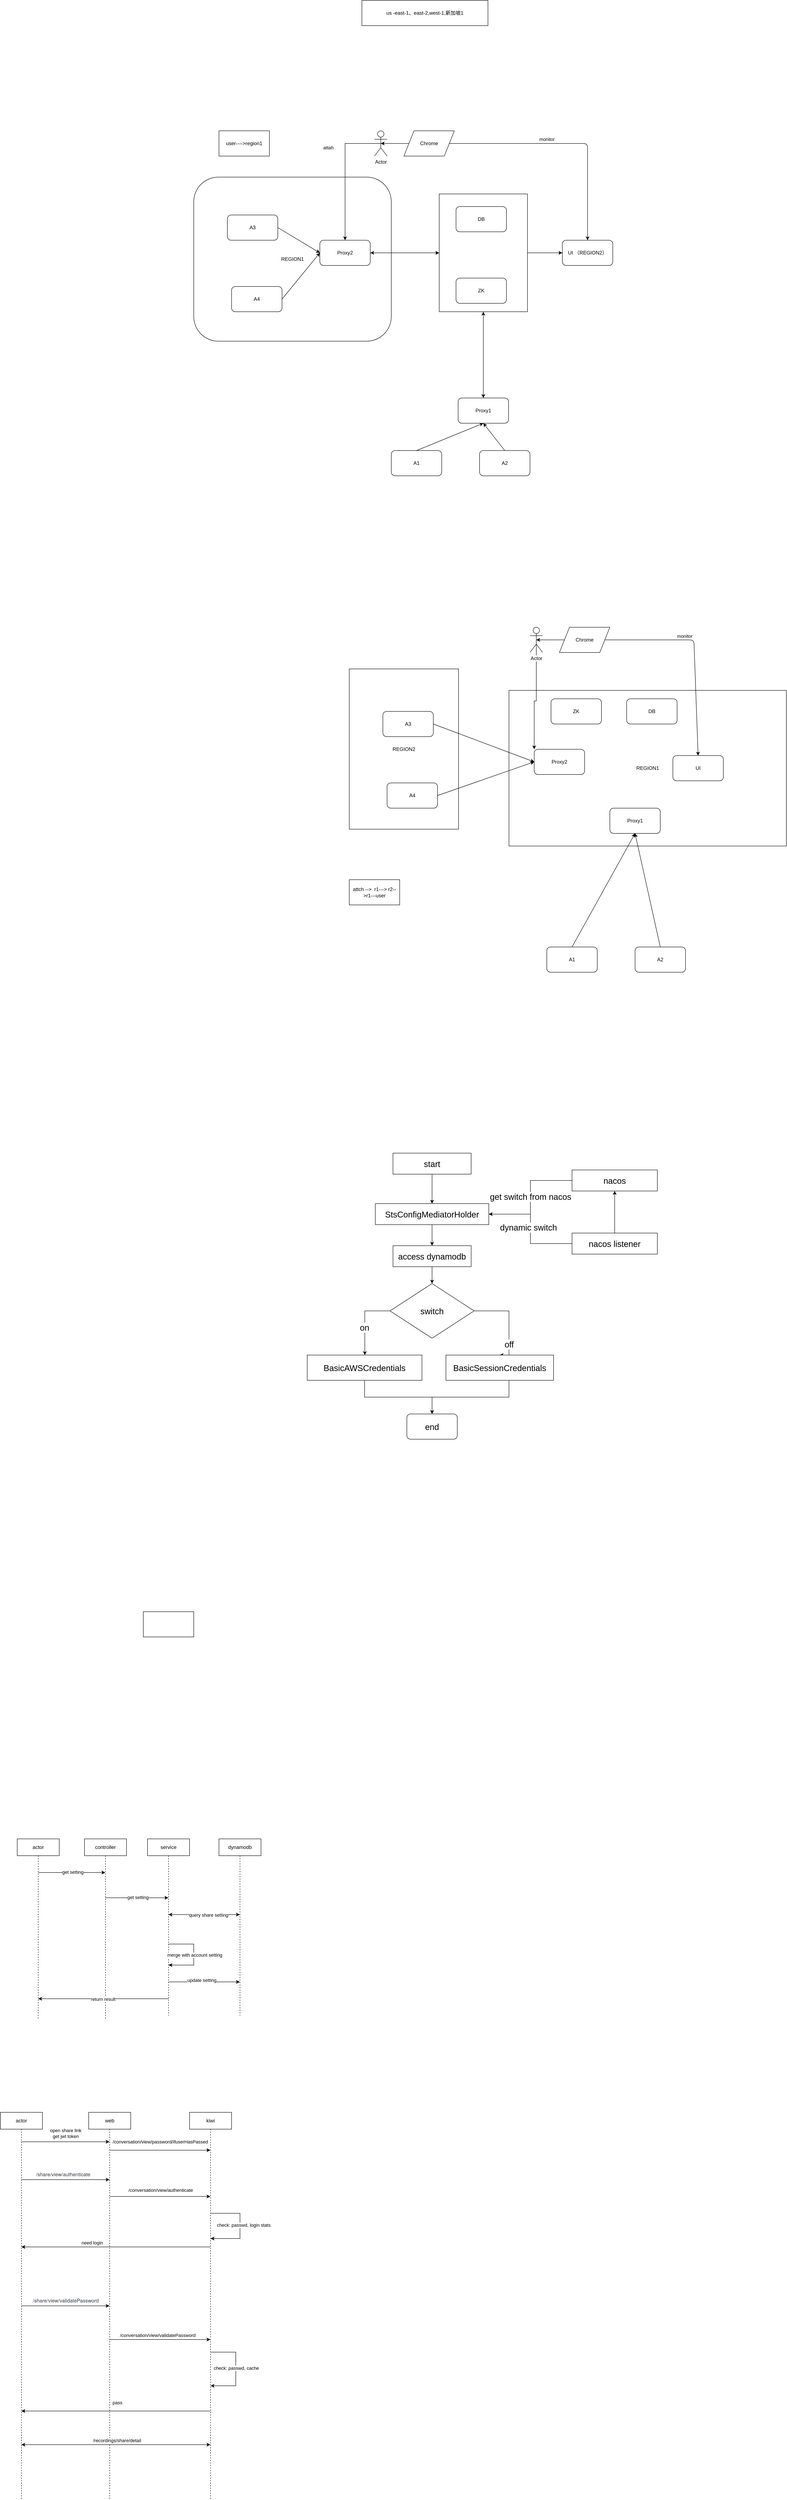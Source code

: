 <mxfile version="21.3.3" type="github">
  <diagram id="3rOCGKYBG2pdvaZSM_1T" name="Page-1">
    <mxGraphModel dx="1865" dy="676" grid="1" gridSize="10" guides="1" tooltips="1" connect="1" arrows="1" fold="1" page="1" pageScale="1" pageWidth="827" pageHeight="1169" math="0" shadow="0">
      <root>
        <mxCell id="0" />
        <mxCell id="1" parent="0" />
        <mxCell id="50LBui8sS1tnswhIV1ka-1" value="REGION2" style="rounded=0;whiteSpace=wrap;html=1;" parent="1" vertex="1">
          <mxGeometry x="250" y="1799" width="260" height="381" as="geometry" />
        </mxCell>
        <mxCell id="50LBui8sS1tnswhIV1ka-2" value="REGION1" style="rounded=1;whiteSpace=wrap;html=1;" parent="1" vertex="1">
          <mxGeometry x="-120" y="630" width="470" height="390" as="geometry" />
        </mxCell>
        <mxCell id="50LBui8sS1tnswhIV1ka-3" value="" style="rounded=0;whiteSpace=wrap;html=1;" parent="1" vertex="1">
          <mxGeometry x="464" y="670" width="210" height="280" as="geometry" />
        </mxCell>
        <mxCell id="50LBui8sS1tnswhIV1ka-4" value="UI （REGION2）" style="rounded=1;whiteSpace=wrap;html=1;" parent="1" vertex="1">
          <mxGeometry x="757" y="780" width="120" height="60" as="geometry" />
        </mxCell>
        <mxCell id="50LBui8sS1tnswhIV1ka-5" value="Proxy1" style="rounded=1;whiteSpace=wrap;html=1;" parent="1" vertex="1">
          <mxGeometry x="509" y="1155" width="120" height="60" as="geometry" />
        </mxCell>
        <mxCell id="50LBui8sS1tnswhIV1ka-6" value="DB" style="rounded=1;whiteSpace=wrap;html=1;" parent="1" vertex="1">
          <mxGeometry x="504" y="700" width="120" height="60" as="geometry" />
        </mxCell>
        <mxCell id="50LBui8sS1tnswhIV1ka-7" value="ZK" style="rounded=1;whiteSpace=wrap;html=1;" parent="1" vertex="1">
          <mxGeometry x="504" y="870" width="120" height="60" as="geometry" />
        </mxCell>
        <mxCell id="50LBui8sS1tnswhIV1ka-8" value="Proxy2" style="rounded=1;whiteSpace=wrap;html=1;" parent="1" vertex="1">
          <mxGeometry x="180" y="780" width="120" height="60" as="geometry" />
        </mxCell>
        <mxCell id="50LBui8sS1tnswhIV1ka-9" value="" style="endArrow=classic;startArrow=classic;html=1;entryX=0.5;entryY=1;entryDx=0;entryDy=0;exitX=0.5;exitY=0;exitDx=0;exitDy=0;" parent="1" source="50LBui8sS1tnswhIV1ka-5" target="50LBui8sS1tnswhIV1ka-3" edge="1">
          <mxGeometry width="50" height="50" relative="1" as="geometry">
            <mxPoint x="440" y="1120" as="sourcePoint" />
            <mxPoint x="490" y="1070" as="targetPoint" />
          </mxGeometry>
        </mxCell>
        <mxCell id="50LBui8sS1tnswhIV1ka-10" value="" style="endArrow=classic;startArrow=classic;html=1;entryX=0;entryY=0.5;entryDx=0;entryDy=0;exitX=1;exitY=0.5;exitDx=0;exitDy=0;" parent="1" source="50LBui8sS1tnswhIV1ka-8" target="50LBui8sS1tnswhIV1ka-3" edge="1">
          <mxGeometry width="50" height="50" relative="1" as="geometry">
            <mxPoint x="440" y="1120" as="sourcePoint" />
            <mxPoint x="490" y="1070" as="targetPoint" />
          </mxGeometry>
        </mxCell>
        <mxCell id="50LBui8sS1tnswhIV1ka-11" value="A1" style="rounded=1;whiteSpace=wrap;html=1;" parent="1" vertex="1">
          <mxGeometry x="350" y="1280" width="120" height="60" as="geometry" />
        </mxCell>
        <mxCell id="50LBui8sS1tnswhIV1ka-12" value="A2" style="rounded=1;whiteSpace=wrap;html=1;" parent="1" vertex="1">
          <mxGeometry x="560" y="1280" width="120" height="60" as="geometry" />
        </mxCell>
        <mxCell id="50LBui8sS1tnswhIV1ka-13" value="A3" style="rounded=1;whiteSpace=wrap;html=1;" parent="1" vertex="1">
          <mxGeometry x="-40" y="720" width="120" height="60" as="geometry" />
        </mxCell>
        <mxCell id="50LBui8sS1tnswhIV1ka-14" value="A4" style="rounded=1;whiteSpace=wrap;html=1;" parent="1" vertex="1">
          <mxGeometry x="-30" y="890" width="120" height="60" as="geometry" />
        </mxCell>
        <mxCell id="50LBui8sS1tnswhIV1ka-15" value="" style="endArrow=classic;html=1;exitX=1;exitY=0.5;exitDx=0;exitDy=0;entryX=0;entryY=0.5;entryDx=0;entryDy=0;" parent="1" source="50LBui8sS1tnswhIV1ka-13" target="50LBui8sS1tnswhIV1ka-8" edge="1">
          <mxGeometry width="50" height="50" relative="1" as="geometry">
            <mxPoint x="440" y="1120" as="sourcePoint" />
            <mxPoint x="490" y="1070" as="targetPoint" />
          </mxGeometry>
        </mxCell>
        <mxCell id="50LBui8sS1tnswhIV1ka-16" value="" style="endArrow=classic;html=1;exitX=1;exitY=0.5;exitDx=0;exitDy=0;entryX=0;entryY=0.5;entryDx=0;entryDy=0;" parent="1" source="50LBui8sS1tnswhIV1ka-14" target="50LBui8sS1tnswhIV1ka-8" edge="1">
          <mxGeometry width="50" height="50" relative="1" as="geometry">
            <mxPoint x="440" y="1120" as="sourcePoint" />
            <mxPoint x="490" y="1070" as="targetPoint" />
          </mxGeometry>
        </mxCell>
        <mxCell id="50LBui8sS1tnswhIV1ka-17" value="" style="endArrow=classic;html=1;exitX=0.5;exitY=0;exitDx=0;exitDy=0;entryX=0.5;entryY=1;entryDx=0;entryDy=0;" parent="1" source="50LBui8sS1tnswhIV1ka-11" target="50LBui8sS1tnswhIV1ka-5" edge="1">
          <mxGeometry width="50" height="50" relative="1" as="geometry">
            <mxPoint x="440" y="1120" as="sourcePoint" />
            <mxPoint x="490" y="1070" as="targetPoint" />
          </mxGeometry>
        </mxCell>
        <mxCell id="50LBui8sS1tnswhIV1ka-18" value="" style="endArrow=classic;html=1;exitX=0.5;exitY=0;exitDx=0;exitDy=0;entryX=0.5;entryY=1;entryDx=0;entryDy=0;" parent="1" source="50LBui8sS1tnswhIV1ka-12" target="50LBui8sS1tnswhIV1ka-5" edge="1">
          <mxGeometry width="50" height="50" relative="1" as="geometry">
            <mxPoint x="440" y="1120" as="sourcePoint" />
            <mxPoint x="490" y="1070" as="targetPoint" />
          </mxGeometry>
        </mxCell>
        <mxCell id="50LBui8sS1tnswhIV1ka-19" value="" style="endArrow=classic;html=1;entryX=0;entryY=0.5;entryDx=0;entryDy=0;exitX=1;exitY=0.5;exitDx=0;exitDy=0;" parent="1" source="50LBui8sS1tnswhIV1ka-3" target="50LBui8sS1tnswhIV1ka-4" edge="1">
          <mxGeometry width="50" height="50" relative="1" as="geometry">
            <mxPoint x="440" y="1120" as="sourcePoint" />
            <mxPoint x="490" y="1070" as="targetPoint" />
          </mxGeometry>
        </mxCell>
        <mxCell id="50LBui8sS1tnswhIV1ka-20" style="edgeStyle=orthogonalEdgeStyle;rounded=0;orthogonalLoop=1;jettySize=auto;html=1;exitX=0.5;exitY=0.5;exitDx=0;exitDy=0;exitPerimeter=0;" parent="1" source="50LBui8sS1tnswhIV1ka-22" target="50LBui8sS1tnswhIV1ka-8" edge="1">
          <mxGeometry relative="1" as="geometry" />
        </mxCell>
        <mxCell id="50LBui8sS1tnswhIV1ka-21" value="attah" style="edgeLabel;html=1;align=center;verticalAlign=middle;resizable=0;points=[];" parent="50LBui8sS1tnswhIV1ka-20" vertex="1" connectable="0">
          <mxGeometry x="-0.46" y="23" relative="1" as="geometry">
            <mxPoint x="-63" y="10" as="offset" />
          </mxGeometry>
        </mxCell>
        <mxCell id="50LBui8sS1tnswhIV1ka-22" value="Actor" style="shape=umlActor;verticalLabelPosition=bottom;labelBackgroundColor=#ffffff;verticalAlign=top;html=1;outlineConnect=0;" parent="1" vertex="1">
          <mxGeometry x="310" y="520" width="30" height="60" as="geometry" />
        </mxCell>
        <mxCell id="50LBui8sS1tnswhIV1ka-23" value="" style="endArrow=classic;startArrow=classic;html=1;exitX=0.5;exitY=0.5;exitDx=0;exitDy=0;exitPerimeter=0;entryX=0.5;entryY=0;entryDx=0;entryDy=0;" parent="1" source="50LBui8sS1tnswhIV1ka-22" target="50LBui8sS1tnswhIV1ka-4" edge="1">
          <mxGeometry width="50" height="50" relative="1" as="geometry">
            <mxPoint x="325" y="550" as="sourcePoint" />
            <mxPoint x="817" y="780" as="targetPoint" />
            <Array as="points">
              <mxPoint x="817" y="550" />
            </Array>
          </mxGeometry>
        </mxCell>
        <mxCell id="50LBui8sS1tnswhIV1ka-24" value="monitor" style="edgeLabel;html=1;align=center;verticalAlign=middle;resizable=0;points=[];" parent="50LBui8sS1tnswhIV1ka-23" vertex="1" connectable="0">
          <mxGeometry x="0.155" relative="1" as="geometry">
            <mxPoint x="-22" y="-10" as="offset" />
          </mxGeometry>
        </mxCell>
        <mxCell id="50LBui8sS1tnswhIV1ka-25" value="Chrome" style="shape=parallelogram;perimeter=parallelogramPerimeter;whiteSpace=wrap;html=1;" parent="1" vertex="1">
          <mxGeometry x="380" y="520" width="120" height="60" as="geometry" />
        </mxCell>
        <mxCell id="50LBui8sS1tnswhIV1ka-26" value="REGION1" style="rounded=0;whiteSpace=wrap;html=1;" parent="1" vertex="1">
          <mxGeometry x="630" y="1850" width="660" height="370" as="geometry" />
        </mxCell>
        <mxCell id="50LBui8sS1tnswhIV1ka-27" value="UI" style="rounded=1;whiteSpace=wrap;html=1;" parent="1" vertex="1">
          <mxGeometry x="1020" y="2005" width="120" height="60" as="geometry" />
        </mxCell>
        <mxCell id="50LBui8sS1tnswhIV1ka-28" value="Proxy1" style="rounded=1;whiteSpace=wrap;html=1;" parent="1" vertex="1">
          <mxGeometry x="870" y="2130" width="120" height="60" as="geometry" />
        </mxCell>
        <mxCell id="50LBui8sS1tnswhIV1ka-29" value="DB" style="rounded=1;whiteSpace=wrap;html=1;" parent="1" vertex="1">
          <mxGeometry x="910" y="1870" width="120" height="60" as="geometry" />
        </mxCell>
        <mxCell id="50LBui8sS1tnswhIV1ka-30" value="ZK" style="rounded=1;whiteSpace=wrap;html=1;" parent="1" vertex="1">
          <mxGeometry x="730" y="1870" width="120" height="60" as="geometry" />
        </mxCell>
        <mxCell id="50LBui8sS1tnswhIV1ka-31" value="Proxy2" style="rounded=1;whiteSpace=wrap;html=1;" parent="1" vertex="1">
          <mxGeometry x="690" y="1990" width="120" height="60" as="geometry" />
        </mxCell>
        <mxCell id="50LBui8sS1tnswhIV1ka-32" value="A1" style="rounded=1;whiteSpace=wrap;html=1;" parent="1" vertex="1">
          <mxGeometry x="720" y="2460" width="120" height="60" as="geometry" />
        </mxCell>
        <mxCell id="50LBui8sS1tnswhIV1ka-33" value="A2" style="rounded=1;whiteSpace=wrap;html=1;" parent="1" vertex="1">
          <mxGeometry x="930" y="2460" width="120" height="60" as="geometry" />
        </mxCell>
        <mxCell id="50LBui8sS1tnswhIV1ka-34" value="A3" style="rounded=1;whiteSpace=wrap;html=1;" parent="1" vertex="1">
          <mxGeometry x="330" y="1900" width="120" height="60" as="geometry" />
        </mxCell>
        <mxCell id="50LBui8sS1tnswhIV1ka-35" value="A4" style="rounded=1;whiteSpace=wrap;html=1;" parent="1" vertex="1">
          <mxGeometry x="340" y="2070" width="120" height="60" as="geometry" />
        </mxCell>
        <mxCell id="50LBui8sS1tnswhIV1ka-36" value="" style="endArrow=classic;html=1;exitX=1;exitY=0.5;exitDx=0;exitDy=0;entryX=0;entryY=0.5;entryDx=0;entryDy=0;" parent="1" source="50LBui8sS1tnswhIV1ka-34" target="50LBui8sS1tnswhIV1ka-31" edge="1">
          <mxGeometry width="50" height="50" relative="1" as="geometry">
            <mxPoint x="810" y="2300" as="sourcePoint" />
            <mxPoint x="860" y="2250" as="targetPoint" />
          </mxGeometry>
        </mxCell>
        <mxCell id="50LBui8sS1tnswhIV1ka-37" value="" style="endArrow=classic;html=1;exitX=1;exitY=0.5;exitDx=0;exitDy=0;entryX=0;entryY=0.5;entryDx=0;entryDy=0;" parent="1" source="50LBui8sS1tnswhIV1ka-35" target="50LBui8sS1tnswhIV1ka-31" edge="1">
          <mxGeometry width="50" height="50" relative="1" as="geometry">
            <mxPoint x="810" y="2300" as="sourcePoint" />
            <mxPoint x="860" y="2250" as="targetPoint" />
          </mxGeometry>
        </mxCell>
        <mxCell id="50LBui8sS1tnswhIV1ka-38" value="" style="endArrow=classic;html=1;exitX=0.5;exitY=0;exitDx=0;exitDy=0;entryX=0.5;entryY=1;entryDx=0;entryDy=0;" parent="1" source="50LBui8sS1tnswhIV1ka-32" target="50LBui8sS1tnswhIV1ka-28" edge="1">
          <mxGeometry width="50" height="50" relative="1" as="geometry">
            <mxPoint x="810" y="2300" as="sourcePoint" />
            <mxPoint x="860" y="2250" as="targetPoint" />
          </mxGeometry>
        </mxCell>
        <mxCell id="50LBui8sS1tnswhIV1ka-39" value="" style="endArrow=classic;html=1;exitX=0.5;exitY=0;exitDx=0;exitDy=0;entryX=0.5;entryY=1;entryDx=0;entryDy=0;" parent="1" source="50LBui8sS1tnswhIV1ka-33" target="50LBui8sS1tnswhIV1ka-28" edge="1">
          <mxGeometry width="50" height="50" relative="1" as="geometry">
            <mxPoint x="810" y="2300" as="sourcePoint" />
            <mxPoint x="860" y="2250" as="targetPoint" />
          </mxGeometry>
        </mxCell>
        <mxCell id="50LBui8sS1tnswhIV1ka-40" style="edgeStyle=orthogonalEdgeStyle;rounded=0;orthogonalLoop=1;jettySize=auto;html=1;exitX=0.5;exitY=0.5;exitDx=0;exitDy=0;exitPerimeter=0;entryX=0;entryY=0;entryDx=0;entryDy=0;" parent="1" source="50LBui8sS1tnswhIV1ka-41" target="50LBui8sS1tnswhIV1ka-31" edge="1">
          <mxGeometry relative="1" as="geometry" />
        </mxCell>
        <mxCell id="50LBui8sS1tnswhIV1ka-41" value="Actor" style="shape=umlActor;verticalLabelPosition=bottom;labelBackgroundColor=#ffffff;verticalAlign=top;html=1;outlineConnect=0;" parent="1" vertex="1">
          <mxGeometry x="680" y="1700" width="30" height="60" as="geometry" />
        </mxCell>
        <mxCell id="50LBui8sS1tnswhIV1ka-42" value="" style="endArrow=classic;startArrow=classic;html=1;exitX=0.5;exitY=0.5;exitDx=0;exitDy=0;exitPerimeter=0;entryX=0.5;entryY=0;entryDx=0;entryDy=0;" parent="1" source="50LBui8sS1tnswhIV1ka-41" target="50LBui8sS1tnswhIV1ka-27" edge="1">
          <mxGeometry width="50" height="50" relative="1" as="geometry">
            <mxPoint x="695" y="1730" as="sourcePoint" />
            <mxPoint x="1187" y="1960" as="targetPoint" />
            <Array as="points">
              <mxPoint x="1070" y="1730" />
            </Array>
          </mxGeometry>
        </mxCell>
        <mxCell id="50LBui8sS1tnswhIV1ka-43" value="monitor" style="edgeLabel;html=1;align=center;verticalAlign=middle;resizable=0;points=[];" parent="50LBui8sS1tnswhIV1ka-42" vertex="1" connectable="0">
          <mxGeometry x="0.155" relative="1" as="geometry">
            <mxPoint x="-22" y="-10" as="offset" />
          </mxGeometry>
        </mxCell>
        <mxCell id="50LBui8sS1tnswhIV1ka-44" value="Chrome" style="shape=parallelogram;perimeter=parallelogramPerimeter;whiteSpace=wrap;html=1;" parent="1" vertex="1">
          <mxGeometry x="750" y="1700" width="120" height="60" as="geometry" />
        </mxCell>
        <mxCell id="50LBui8sS1tnswhIV1ka-45" value="attch --&amp;gt;&amp;nbsp; r1---&amp;gt; r2--&amp;gt;r1---user" style="rounded=0;whiteSpace=wrap;html=1;" parent="1" vertex="1">
          <mxGeometry x="250" y="2300" width="120" height="60" as="geometry" />
        </mxCell>
        <mxCell id="50LBui8sS1tnswhIV1ka-46" value="user----&amp;gt;region1" style="rounded=0;whiteSpace=wrap;html=1;" parent="1" vertex="1">
          <mxGeometry x="-60" y="520" width="120" height="60" as="geometry" />
        </mxCell>
        <mxCell id="50LBui8sS1tnswhIV1ka-47" value="us -east-1、east-2,west-1,新加坡1" style="rounded=0;whiteSpace=wrap;html=1;" parent="1" vertex="1">
          <mxGeometry x="280" y="210" width="300" height="60" as="geometry" />
        </mxCell>
        <mxCell id="GGoEMhuIVAGTVx5QSTLp-7" value="" style="edgeStyle=orthogonalEdgeStyle;rounded=0;orthogonalLoop=1;jettySize=auto;html=1;fontSize=20;" parent="1" source="GGoEMhuIVAGTVx5QSTLp-1" target="GGoEMhuIVAGTVx5QSTLp-2" edge="1">
          <mxGeometry relative="1" as="geometry" />
        </mxCell>
        <mxCell id="GGoEMhuIVAGTVx5QSTLp-1" value="&lt;font style=&quot;font-size: 20px;&quot;&gt;start&lt;/font&gt;" style="rounded=0;whiteSpace=wrap;html=1;" parent="1" vertex="1">
          <mxGeometry x="354" y="2950" width="186" height="50" as="geometry" />
        </mxCell>
        <mxCell id="GGoEMhuIVAGTVx5QSTLp-8" value="" style="edgeStyle=orthogonalEdgeStyle;rounded=0;orthogonalLoop=1;jettySize=auto;html=1;fontSize=20;" parent="1" source="GGoEMhuIVAGTVx5QSTLp-2" target="GGoEMhuIVAGTVx5QSTLp-4" edge="1">
          <mxGeometry relative="1" as="geometry" />
        </mxCell>
        <mxCell id="GGoEMhuIVAGTVx5QSTLp-2" value="&lt;font style=&quot;font-size: 20px;&quot;&gt;StsConfigMediatorHolder&lt;/font&gt;" style="rounded=0;whiteSpace=wrap;html=1;" parent="1" vertex="1">
          <mxGeometry x="312" y="3070" width="270" height="50" as="geometry" />
        </mxCell>
        <mxCell id="GGoEMhuIVAGTVx5QSTLp-5" style="edgeStyle=orthogonalEdgeStyle;rounded=0;orthogonalLoop=1;jettySize=auto;html=1;entryX=1;entryY=0.5;entryDx=0;entryDy=0;fontSize=20;" parent="1" source="GGoEMhuIVAGTVx5QSTLp-3" target="GGoEMhuIVAGTVx5QSTLp-2" edge="1">
          <mxGeometry relative="1" as="geometry" />
        </mxCell>
        <mxCell id="GGoEMhuIVAGTVx5QSTLp-6" value="get switch from nacos" style="edgeLabel;html=1;align=center;verticalAlign=middle;resizable=0;points=[];fontSize=20;" parent="GGoEMhuIVAGTVx5QSTLp-5" vertex="1" connectable="0">
          <mxGeometry x="-0.017" relative="1" as="geometry">
            <mxPoint as="offset" />
          </mxGeometry>
        </mxCell>
        <mxCell id="GGoEMhuIVAGTVx5QSTLp-3" value="&lt;font style=&quot;font-size: 20px;&quot;&gt;nacos&lt;/font&gt;" style="rounded=0;whiteSpace=wrap;html=1;" parent="1" vertex="1">
          <mxGeometry x="780" y="2990" width="203" height="50" as="geometry" />
        </mxCell>
        <mxCell id="GGoEMhuIVAGTVx5QSTLp-15" value="" style="edgeStyle=orthogonalEdgeStyle;rounded=0;orthogonalLoop=1;jettySize=auto;html=1;fontSize=20;" parent="1" source="GGoEMhuIVAGTVx5QSTLp-4" target="GGoEMhuIVAGTVx5QSTLp-14" edge="1">
          <mxGeometry relative="1" as="geometry" />
        </mxCell>
        <mxCell id="GGoEMhuIVAGTVx5QSTLp-4" value="&lt;font style=&quot;font-size: 20px;&quot;&gt;access dynamodb&lt;/font&gt;" style="rounded=0;whiteSpace=wrap;html=1;" parent="1" vertex="1">
          <mxGeometry x="354" y="3170" width="186" height="50" as="geometry" />
        </mxCell>
        <mxCell id="GGoEMhuIVAGTVx5QSTLp-11" value="" style="edgeStyle=orthogonalEdgeStyle;rounded=0;orthogonalLoop=1;jettySize=auto;html=1;fontSize=20;" parent="1" source="GGoEMhuIVAGTVx5QSTLp-10" target="GGoEMhuIVAGTVx5QSTLp-3" edge="1">
          <mxGeometry relative="1" as="geometry" />
        </mxCell>
        <mxCell id="GGoEMhuIVAGTVx5QSTLp-12" style="edgeStyle=orthogonalEdgeStyle;rounded=0;orthogonalLoop=1;jettySize=auto;html=1;entryX=1;entryY=0.5;entryDx=0;entryDy=0;fontSize=20;" parent="1" source="GGoEMhuIVAGTVx5QSTLp-10" target="GGoEMhuIVAGTVx5QSTLp-2" edge="1">
          <mxGeometry relative="1" as="geometry" />
        </mxCell>
        <mxCell id="GGoEMhuIVAGTVx5QSTLp-13" value="dynamic switch" style="edgeLabel;html=1;align=center;verticalAlign=middle;resizable=0;points=[];fontSize=20;" parent="GGoEMhuIVAGTVx5QSTLp-12" vertex="1" connectable="0">
          <mxGeometry x="0.035" y="5" relative="1" as="geometry">
            <mxPoint as="offset" />
          </mxGeometry>
        </mxCell>
        <mxCell id="GGoEMhuIVAGTVx5QSTLp-10" value="&lt;font style=&quot;font-size: 20px;&quot;&gt;nacos listener&lt;/font&gt;" style="rounded=0;whiteSpace=wrap;html=1;" parent="1" vertex="1">
          <mxGeometry x="780" y="3140" width="203" height="50" as="geometry" />
        </mxCell>
        <mxCell id="GGoEMhuIVAGTVx5QSTLp-20" style="edgeStyle=orthogonalEdgeStyle;rounded=0;orthogonalLoop=1;jettySize=auto;html=1;fontSize=20;" parent="1" source="GGoEMhuIVAGTVx5QSTLp-14" target="GGoEMhuIVAGTVx5QSTLp-18" edge="1">
          <mxGeometry x="0.758" y="-41" relative="1" as="geometry">
            <Array as="points">
              <mxPoint x="287" y="3325" />
            </Array>
            <mxPoint x="34" y="-40" as="offset" />
          </mxGeometry>
        </mxCell>
        <mxCell id="GGoEMhuIVAGTVx5QSTLp-23" value="on" style="edgeLabel;html=1;align=center;verticalAlign=middle;resizable=0;points=[];fontSize=20;" parent="GGoEMhuIVAGTVx5QSTLp-20" vertex="1" connectable="0">
          <mxGeometry x="0.194" y="-1" relative="1" as="geometry">
            <mxPoint as="offset" />
          </mxGeometry>
        </mxCell>
        <mxCell id="GGoEMhuIVAGTVx5QSTLp-22" style="edgeStyle=orthogonalEdgeStyle;rounded=0;orthogonalLoop=1;jettySize=auto;html=1;entryX=0.5;entryY=0;entryDx=0;entryDy=0;fontSize=20;" parent="1" source="GGoEMhuIVAGTVx5QSTLp-14" target="GGoEMhuIVAGTVx5QSTLp-21" edge="1">
          <mxGeometry relative="1" as="geometry">
            <Array as="points">
              <mxPoint x="630" y="3325" />
              <mxPoint x="630" y="3430" />
            </Array>
          </mxGeometry>
        </mxCell>
        <mxCell id="GGoEMhuIVAGTVx5QSTLp-24" value="off" style="edgeLabel;html=1;align=center;verticalAlign=middle;resizable=0;points=[];fontSize=20;" parent="GGoEMhuIVAGTVx5QSTLp-22" vertex="1" connectable="0">
          <mxGeometry x="0.227" y="3" relative="1" as="geometry">
            <mxPoint x="-3" y="33" as="offset" />
          </mxGeometry>
        </mxCell>
        <mxCell id="GGoEMhuIVAGTVx5QSTLp-14" value="switch" style="rhombus;whiteSpace=wrap;html=1;fontSize=20;" parent="1" vertex="1">
          <mxGeometry x="347" y="3260" width="200" height="130" as="geometry" />
        </mxCell>
        <mxCell id="GGoEMhuIVAGTVx5QSTLp-26" style="edgeStyle=orthogonalEdgeStyle;rounded=0;orthogonalLoop=1;jettySize=auto;html=1;fontSize=20;" parent="1" source="GGoEMhuIVAGTVx5QSTLp-18" target="GGoEMhuIVAGTVx5QSTLp-25" edge="1">
          <mxGeometry relative="1" as="geometry" />
        </mxCell>
        <mxCell id="GGoEMhuIVAGTVx5QSTLp-18" value="BasicAWSCredentials" style="rounded=0;whiteSpace=wrap;html=1;fontSize=20;" parent="1" vertex="1">
          <mxGeometry x="150" y="3430" width="273" height="60" as="geometry" />
        </mxCell>
        <mxCell id="GGoEMhuIVAGTVx5QSTLp-19" value="" style="rounded=0;whiteSpace=wrap;html=1;fontSize=20;" parent="1" vertex="1">
          <mxGeometry x="-240" y="4040" width="120" height="60" as="geometry" />
        </mxCell>
        <mxCell id="GGoEMhuIVAGTVx5QSTLp-27" style="edgeStyle=orthogonalEdgeStyle;rounded=0;orthogonalLoop=1;jettySize=auto;html=1;entryX=0.5;entryY=0;entryDx=0;entryDy=0;fontSize=20;" parent="1" source="GGoEMhuIVAGTVx5QSTLp-21" target="GGoEMhuIVAGTVx5QSTLp-25" edge="1">
          <mxGeometry relative="1" as="geometry">
            <Array as="points">
              <mxPoint x="630" y="3530" />
              <mxPoint x="447" y="3530" />
            </Array>
          </mxGeometry>
        </mxCell>
        <mxCell id="GGoEMhuIVAGTVx5QSTLp-21" value="BasicSessionCredentials" style="rounded=0;whiteSpace=wrap;html=1;fontSize=20;" parent="1" vertex="1">
          <mxGeometry x="480" y="3430" width="256" height="60" as="geometry" />
        </mxCell>
        <mxCell id="GGoEMhuIVAGTVx5QSTLp-25" value="end" style="rounded=1;whiteSpace=wrap;html=1;fontSize=20;" parent="1" vertex="1">
          <mxGeometry x="387" y="3570" width="120" height="60" as="geometry" />
        </mxCell>
        <mxCell id="KRS8F08ZxtF1JTNG0fgI-2" value="actor" style="shape=umlLifeline;perimeter=lifelinePerimeter;whiteSpace=wrap;html=1;container=1;dropTarget=0;collapsible=0;recursiveResize=0;outlineConnect=0;portConstraint=eastwest;newEdgeStyle={&quot;edgeStyle&quot;:&quot;elbowEdgeStyle&quot;,&quot;elbow&quot;:&quot;vertical&quot;,&quot;curved&quot;:0,&quot;rounded&quot;:0};" vertex="1" parent="1">
          <mxGeometry x="-540" y="4580" width="100" height="430" as="geometry" />
        </mxCell>
        <mxCell id="KRS8F08ZxtF1JTNG0fgI-3" value="controller" style="shape=umlLifeline;perimeter=lifelinePerimeter;whiteSpace=wrap;html=1;container=1;dropTarget=0;collapsible=0;recursiveResize=0;outlineConnect=0;portConstraint=eastwest;newEdgeStyle={&quot;edgeStyle&quot;:&quot;elbowEdgeStyle&quot;,&quot;elbow&quot;:&quot;vertical&quot;,&quot;curved&quot;:0,&quot;rounded&quot;:0};" vertex="1" parent="1">
          <mxGeometry x="-380" y="4580" width="100" height="430" as="geometry" />
        </mxCell>
        <mxCell id="KRS8F08ZxtF1JTNG0fgI-4" value="" style="endArrow=classic;html=1;rounded=0;" edge="1" parent="1" source="KRS8F08ZxtF1JTNG0fgI-2" target="KRS8F08ZxtF1JTNG0fgI-3">
          <mxGeometry width="50" height="50" relative="1" as="geometry">
            <mxPoint x="-220" y="4750" as="sourcePoint" />
            <mxPoint x="-330" y="4700" as="targetPoint" />
            <Array as="points">
              <mxPoint x="-470" y="4660" />
              <mxPoint x="-380" y="4660" />
            </Array>
          </mxGeometry>
        </mxCell>
        <mxCell id="KRS8F08ZxtF1JTNG0fgI-5" value="get setting" style="edgeLabel;html=1;align=center;verticalAlign=middle;resizable=0;points=[];" vertex="1" connectable="0" parent="KRS8F08ZxtF1JTNG0fgI-4">
          <mxGeometry x="0.014" y="1" relative="1" as="geometry">
            <mxPoint x="1" as="offset" />
          </mxGeometry>
        </mxCell>
        <mxCell id="KRS8F08ZxtF1JTNG0fgI-6" value="service" style="shape=umlLifeline;perimeter=lifelinePerimeter;whiteSpace=wrap;html=1;container=1;dropTarget=0;collapsible=0;recursiveResize=0;outlineConnect=0;portConstraint=eastwest;newEdgeStyle={&quot;edgeStyle&quot;:&quot;elbowEdgeStyle&quot;,&quot;elbow&quot;:&quot;vertical&quot;,&quot;curved&quot;:0,&quot;rounded&quot;:0};" vertex="1" parent="1">
          <mxGeometry x="-230" y="4580" width="100" height="420" as="geometry" />
        </mxCell>
        <mxCell id="KRS8F08ZxtF1JTNG0fgI-7" value="dynamodb" style="shape=umlLifeline;perimeter=lifelinePerimeter;whiteSpace=wrap;html=1;container=1;dropTarget=0;collapsible=0;recursiveResize=0;outlineConnect=0;portConstraint=eastwest;newEdgeStyle={&quot;edgeStyle&quot;:&quot;elbowEdgeStyle&quot;,&quot;elbow&quot;:&quot;vertical&quot;,&quot;curved&quot;:0,&quot;rounded&quot;:0};" vertex="1" parent="1">
          <mxGeometry x="-60" y="4580" width="100" height="420" as="geometry" />
        </mxCell>
        <mxCell id="KRS8F08ZxtF1JTNG0fgI-8" value="" style="endArrow=classic;html=1;rounded=0;" edge="1" parent="1" source="KRS8F08ZxtF1JTNG0fgI-3" target="KRS8F08ZxtF1JTNG0fgI-6">
          <mxGeometry width="50" height="50" relative="1" as="geometry">
            <mxPoint x="-480" y="4670" as="sourcePoint" />
            <mxPoint x="-320" y="4670" as="targetPoint" />
            <Array as="points">
              <mxPoint x="-330" y="4720" />
              <mxPoint x="-250" y="4720" />
            </Array>
          </mxGeometry>
        </mxCell>
        <mxCell id="KRS8F08ZxtF1JTNG0fgI-9" value="get setting" style="edgeLabel;html=1;align=center;verticalAlign=middle;resizable=0;points=[];" vertex="1" connectable="0" parent="KRS8F08ZxtF1JTNG0fgI-8">
          <mxGeometry x="0.014" y="1" relative="1" as="geometry">
            <mxPoint x="1" as="offset" />
          </mxGeometry>
        </mxCell>
        <mxCell id="KRS8F08ZxtF1JTNG0fgI-10" value="" style="endArrow=classic;html=1;rounded=0;startArrow=classic;startFill=1;" edge="1" parent="1" source="KRS8F08ZxtF1JTNG0fgI-6" target="KRS8F08ZxtF1JTNG0fgI-7">
          <mxGeometry width="50" height="50" relative="1" as="geometry">
            <mxPoint x="-320" y="4730" as="sourcePoint" />
            <mxPoint x="-170" y="4730" as="targetPoint" />
            <Array as="points">
              <mxPoint x="-180" y="4760" />
              <mxPoint x="-80" y="4760" />
              <mxPoint x="-100" y="4760" />
            </Array>
          </mxGeometry>
        </mxCell>
        <mxCell id="KRS8F08ZxtF1JTNG0fgI-11" value="query share setting" style="edgeLabel;html=1;align=center;verticalAlign=middle;resizable=0;points=[];" vertex="1" connectable="0" parent="KRS8F08ZxtF1JTNG0fgI-10">
          <mxGeometry x="0.014" y="1" relative="1" as="geometry">
            <mxPoint x="1" as="offset" />
          </mxGeometry>
        </mxCell>
        <mxCell id="KRS8F08ZxtF1JTNG0fgI-12" value="" style="endArrow=classic;html=1;rounded=0;" edge="1" parent="1" source="KRS8F08ZxtF1JTNG0fgI-6" target="KRS8F08ZxtF1JTNG0fgI-6">
          <mxGeometry width="50" height="50" relative="1" as="geometry">
            <mxPoint x="-320" y="4730" as="sourcePoint" />
            <mxPoint x="-170" y="4730" as="targetPoint" />
            <Array as="points">
              <mxPoint x="-180" y="4830" />
              <mxPoint x="-120" y="4830" />
              <mxPoint x="-120" y="4880" />
            </Array>
          </mxGeometry>
        </mxCell>
        <mxCell id="KRS8F08ZxtF1JTNG0fgI-13" value="merge with account setting" style="edgeLabel;html=1;align=center;verticalAlign=middle;resizable=0;points=[];" vertex="1" connectable="0" parent="KRS8F08ZxtF1JTNG0fgI-12">
          <mxGeometry x="0.014" y="1" relative="1" as="geometry">
            <mxPoint x="1" as="offset" />
          </mxGeometry>
        </mxCell>
        <mxCell id="KRS8F08ZxtF1JTNG0fgI-14" value="" style="endArrow=classic;html=1;rounded=0;" edge="1" parent="1" source="KRS8F08ZxtF1JTNG0fgI-6" target="KRS8F08ZxtF1JTNG0fgI-2">
          <mxGeometry width="50" height="50" relative="1" as="geometry">
            <mxPoint x="-320" y="4730" as="sourcePoint" />
            <mxPoint x="-170" y="4730" as="targetPoint" />
            <Array as="points">
              <mxPoint x="-180" y="4960" />
              <mxPoint x="-410" y="4960" />
            </Array>
          </mxGeometry>
        </mxCell>
        <mxCell id="KRS8F08ZxtF1JTNG0fgI-15" value="return result" style="edgeLabel;html=1;align=center;verticalAlign=middle;resizable=0;points=[];" vertex="1" connectable="0" parent="KRS8F08ZxtF1JTNG0fgI-14">
          <mxGeometry x="0.014" y="1" relative="1" as="geometry">
            <mxPoint x="1" as="offset" />
          </mxGeometry>
        </mxCell>
        <mxCell id="KRS8F08ZxtF1JTNG0fgI-16" value="" style="endArrow=classic;html=1;rounded=0;" edge="1" parent="1" source="KRS8F08ZxtF1JTNG0fgI-6" target="KRS8F08ZxtF1JTNG0fgI-7">
          <mxGeometry width="50" height="50" relative="1" as="geometry">
            <mxPoint x="-220" y="4840" as="sourcePoint" />
            <mxPoint x="-170" y="4790" as="targetPoint" />
            <Array as="points">
              <mxPoint x="-90" y="4920" />
            </Array>
          </mxGeometry>
        </mxCell>
        <mxCell id="KRS8F08ZxtF1JTNG0fgI-17" value="update setting" style="edgeLabel;html=1;align=center;verticalAlign=middle;resizable=0;points=[];" vertex="1" connectable="0" parent="KRS8F08ZxtF1JTNG0fgI-16">
          <mxGeometry x="-0.065" y="4" relative="1" as="geometry">
            <mxPoint as="offset" />
          </mxGeometry>
        </mxCell>
        <mxCell id="KRS8F08ZxtF1JTNG0fgI-18" value="actor" style="shape=umlLifeline;perimeter=lifelinePerimeter;whiteSpace=wrap;html=1;container=1;dropTarget=0;collapsible=0;recursiveResize=0;outlineConnect=0;portConstraint=eastwest;newEdgeStyle={&quot;edgeStyle&quot;:&quot;elbowEdgeStyle&quot;,&quot;elbow&quot;:&quot;vertical&quot;,&quot;curved&quot;:0,&quot;rounded&quot;:0};" vertex="1" parent="1">
          <mxGeometry x="-580" y="5230" width="100" height="920" as="geometry" />
        </mxCell>
        <mxCell id="KRS8F08ZxtF1JTNG0fgI-19" value="web" style="shape=umlLifeline;perimeter=lifelinePerimeter;whiteSpace=wrap;html=1;container=1;dropTarget=0;collapsible=0;recursiveResize=0;outlineConnect=0;portConstraint=eastwest;newEdgeStyle={&quot;edgeStyle&quot;:&quot;elbowEdgeStyle&quot;,&quot;elbow&quot;:&quot;vertical&quot;,&quot;curved&quot;:0,&quot;rounded&quot;:0};" vertex="1" parent="1">
          <mxGeometry x="-370" y="5230" width="100" height="920" as="geometry" />
        </mxCell>
        <mxCell id="KRS8F08ZxtF1JTNG0fgI-20" value="kiwi" style="shape=umlLifeline;perimeter=lifelinePerimeter;whiteSpace=wrap;html=1;container=1;dropTarget=0;collapsible=0;recursiveResize=0;outlineConnect=0;portConstraint=eastwest;newEdgeStyle={&quot;edgeStyle&quot;:&quot;elbowEdgeStyle&quot;,&quot;elbow&quot;:&quot;vertical&quot;,&quot;curved&quot;:0,&quot;rounded&quot;:0};" vertex="1" parent="1">
          <mxGeometry x="-130" y="5230" width="100" height="920" as="geometry" />
        </mxCell>
        <mxCell id="KRS8F08ZxtF1JTNG0fgI-21" value="" style="endArrow=classic;html=1;rounded=0;startArrow=none;startFill=0;" edge="1" parent="1" source="KRS8F08ZxtF1JTNG0fgI-18" target="KRS8F08ZxtF1JTNG0fgI-19">
          <mxGeometry width="50" height="50" relative="1" as="geometry">
            <mxPoint x="-220" y="5380" as="sourcePoint" />
            <mxPoint x="-320" y="5330" as="targetPoint" />
            <Array as="points">
              <mxPoint x="-420" y="5300" />
            </Array>
          </mxGeometry>
        </mxCell>
        <mxCell id="KRS8F08ZxtF1JTNG0fgI-22" value="open share link&lt;br&gt;get jwt token" style="edgeLabel;html=1;align=center;verticalAlign=middle;resizable=0;points=[];" vertex="1" connectable="0" parent="KRS8F08ZxtF1JTNG0fgI-21">
          <mxGeometry x="-0.009" y="1" relative="1" as="geometry">
            <mxPoint x="1" y="-19" as="offset" />
          </mxGeometry>
        </mxCell>
        <mxCell id="KRS8F08ZxtF1JTNG0fgI-23" value="" style="endArrow=classic;html=1;rounded=0;" edge="1" parent="1" source="KRS8F08ZxtF1JTNG0fgI-18" target="KRS8F08ZxtF1JTNG0fgI-19">
          <mxGeometry width="50" height="50" relative="1" as="geometry">
            <mxPoint x="-220" y="5380" as="sourcePoint" />
            <mxPoint x="-170" y="5330" as="targetPoint" />
            <Array as="points">
              <mxPoint x="-430" y="5390" />
            </Array>
          </mxGeometry>
        </mxCell>
        <mxCell id="KRS8F08ZxtF1JTNG0fgI-24" value="&lt;div style=&quot;display: flex; line-height: 20px; padding-left: 8px; gap: 12px; user-select: text; margin-top: 2px; color: rgb(48, 57, 66); font-family: &amp;quot;.SFNSDisplay-Regular&amp;quot;, &amp;quot;Helvetica Neue&amp;quot;, &amp;quot;Lucida Grande&amp;quot;, sans-serif; font-size: 12px; text-align: start;&quot; class=&quot;row&quot;&gt;&lt;div style=&quot;word-break: break-all;&quot; class=&quot;header-value&quot;&gt;/share/view/authenticate&lt;/div&gt;&lt;div&gt;&lt;br&gt;&lt;/div&gt;&lt;/div&gt;&lt;div style=&quot;display: flex; line-height: 20px; padding-left: 8px; gap: 12px; user-select: text; color: rgb(48, 57, 66); font-family: &amp;quot;.SFNSDisplay-Regular&amp;quot;, &amp;quot;Helvetica Neue&amp;quot;, &amp;quot;Lucida Grande&amp;quot;, sans-serif; font-size: 12px; text-align: start;&quot; class=&quot;row&quot;&gt;&lt;/div&gt;" style="edgeLabel;html=1;align=center;verticalAlign=middle;resizable=0;points=[];" vertex="1" connectable="0" parent="KRS8F08ZxtF1JTNG0fgI-23">
          <mxGeometry x="-0.112" y="-1" relative="1" as="geometry">
            <mxPoint x="8" y="-16" as="offset" />
          </mxGeometry>
        </mxCell>
        <mxCell id="KRS8F08ZxtF1JTNG0fgI-26" value="" style="endArrow=classic;startArrow=none;html=1;rounded=0;startFill=0;" edge="1" parent="1" source="KRS8F08ZxtF1JTNG0fgI-19" target="KRS8F08ZxtF1JTNG0fgI-20">
          <mxGeometry width="50" height="50" relative="1" as="geometry">
            <mxPoint x="-220" y="5380" as="sourcePoint" />
            <mxPoint x="-170" y="5330" as="targetPoint" />
            <Array as="points">
              <mxPoint x="-220" y="5430" />
            </Array>
          </mxGeometry>
        </mxCell>
        <mxCell id="KRS8F08ZxtF1JTNG0fgI-27" value="&lt;div style=&quot;background-color: rgb(43, 43, 43); color: rgb(169, 183, 198); font-family: &amp;quot;JetBrains Mono&amp;quot;, monospace; font-size: 10.5pt;&quot;&gt;&lt;br&gt;&lt;/div&gt;" style="edgeLabel;html=1;align=center;verticalAlign=middle;resizable=0;points=[];" vertex="1" connectable="0" parent="KRS8F08ZxtF1JTNG0fgI-26">
          <mxGeometry x="0.184" y="-1" relative="1" as="geometry">
            <mxPoint x="1" as="offset" />
          </mxGeometry>
        </mxCell>
        <mxCell id="KRS8F08ZxtF1JTNG0fgI-28" value="/conversation/view/authenticate" style="edgeLabel;html=1;align=center;verticalAlign=middle;resizable=0;points=[];" vertex="1" connectable="0" parent="KRS8F08ZxtF1JTNG0fgI-26">
          <mxGeometry x="-0.184" y="-1" relative="1" as="geometry">
            <mxPoint x="23" y="-16" as="offset" />
          </mxGeometry>
        </mxCell>
        <mxCell id="KRS8F08ZxtF1JTNG0fgI-29" value="" style="endArrow=classic;html=1;rounded=0;" edge="1" parent="1" source="KRS8F08ZxtF1JTNG0fgI-20" target="KRS8F08ZxtF1JTNG0fgI-18">
          <mxGeometry width="50" height="50" relative="1" as="geometry">
            <mxPoint x="-220" y="5550" as="sourcePoint" />
            <mxPoint x="-170" y="5500" as="targetPoint" />
            <Array as="points">
              <mxPoint x="-220" y="5550" />
            </Array>
          </mxGeometry>
        </mxCell>
        <mxCell id="KRS8F08ZxtF1JTNG0fgI-30" value="need login" style="edgeLabel;html=1;align=center;verticalAlign=middle;resizable=0;points=[];" vertex="1" connectable="0" parent="KRS8F08ZxtF1JTNG0fgI-29">
          <mxGeometry x="0.357" y="2" relative="1" as="geometry">
            <mxPoint x="23" y="-12" as="offset" />
          </mxGeometry>
        </mxCell>
        <mxCell id="KRS8F08ZxtF1JTNG0fgI-31" value="" style="endArrow=classic;html=1;rounded=0;" edge="1" parent="1" source="KRS8F08ZxtF1JTNG0fgI-20" target="KRS8F08ZxtF1JTNG0fgI-20">
          <mxGeometry width="50" height="50" relative="1" as="geometry">
            <mxPoint x="-220" y="5530" as="sourcePoint" />
            <mxPoint x="-170" y="5480" as="targetPoint" />
            <Array as="points">
              <mxPoint x="-10" y="5470" />
              <mxPoint x="-10" y="5530" />
            </Array>
          </mxGeometry>
        </mxCell>
        <mxCell id="KRS8F08ZxtF1JTNG0fgI-32" value="check: passwd, login stats&amp;nbsp;" style="edgeLabel;html=1;align=center;verticalAlign=middle;resizable=0;points=[];" vertex="1" connectable="0" parent="KRS8F08ZxtF1JTNG0fgI-31">
          <mxGeometry x="-0.03" y="1" relative="1" as="geometry">
            <mxPoint x="9" y="1" as="offset" />
          </mxGeometry>
        </mxCell>
        <mxCell id="KRS8F08ZxtF1JTNG0fgI-36" value="" style="endArrow=classic;html=1;rounded=0;" edge="1" parent="1" source="KRS8F08ZxtF1JTNG0fgI-18" target="KRS8F08ZxtF1JTNG0fgI-19">
          <mxGeometry width="50" height="50" relative="1" as="geometry">
            <mxPoint x="-520" y="5400" as="sourcePoint" />
            <mxPoint x="-310" y="5400" as="targetPoint" />
            <Array as="points">
              <mxPoint x="-430" y="5690" />
            </Array>
          </mxGeometry>
        </mxCell>
        <mxCell id="KRS8F08ZxtF1JTNG0fgI-37" value="&lt;div style=&quot;display: flex; line-height: 20px; padding-left: 8px; gap: 12px; user-select: text; margin-top: 2px; color: rgb(48, 57, 66); font-family: &amp;quot;.SFNSDisplay-Regular&amp;quot;, &amp;quot;Helvetica Neue&amp;quot;, &amp;quot;Lucida Grande&amp;quot;, sans-serif; font-size: 12px; text-align: start;&quot; class=&quot;row&quot;&gt;&lt;div&gt;/share/view/validatePassword&lt;br&gt;&lt;/div&gt;&lt;/div&gt;&lt;div style=&quot;display: flex; line-height: 20px; padding-left: 8px; gap: 12px; user-select: text; color: rgb(48, 57, 66); font-family: &amp;quot;.SFNSDisplay-Regular&amp;quot;, &amp;quot;Helvetica Neue&amp;quot;, &amp;quot;Lucida Grande&amp;quot;, sans-serif; font-size: 12px; text-align: start;&quot; class=&quot;row&quot;&gt;&lt;/div&gt;" style="edgeLabel;html=1;align=center;verticalAlign=middle;resizable=0;points=[];" vertex="1" connectable="0" parent="KRS8F08ZxtF1JTNG0fgI-36">
          <mxGeometry x="-0.112" y="-1" relative="1" as="geometry">
            <mxPoint x="8" y="-16" as="offset" />
          </mxGeometry>
        </mxCell>
        <mxCell id="KRS8F08ZxtF1JTNG0fgI-40" value="" style="endArrow=classic;html=1;rounded=0;" edge="1" parent="1" source="KRS8F08ZxtF1JTNG0fgI-19" target="KRS8F08ZxtF1JTNG0fgI-20">
          <mxGeometry width="50" height="50" relative="1" as="geometry">
            <mxPoint x="-220" y="5720" as="sourcePoint" />
            <mxPoint x="-170" y="5670" as="targetPoint" />
            <Array as="points">
              <mxPoint x="-210" y="5770" />
            </Array>
          </mxGeometry>
        </mxCell>
        <mxCell id="KRS8F08ZxtF1JTNG0fgI-41" value="/conversation/view/validatePassword" style="edgeLabel;html=1;align=center;verticalAlign=middle;resizable=0;points=[];" vertex="1" connectable="0" parent="KRS8F08ZxtF1JTNG0fgI-40">
          <mxGeometry x="-0.167" y="1" relative="1" as="geometry">
            <mxPoint x="14" y="-9" as="offset" />
          </mxGeometry>
        </mxCell>
        <mxCell id="KRS8F08ZxtF1JTNG0fgI-42" value="" style="endArrow=classic;html=1;rounded=0;" edge="1" parent="1" source="KRS8F08ZxtF1JTNG0fgI-20" target="KRS8F08ZxtF1JTNG0fgI-20">
          <mxGeometry width="50" height="50" relative="1" as="geometry">
            <mxPoint x="-100" y="5480" as="sourcePoint" />
            <mxPoint x="-100" y="5540" as="targetPoint" />
            <Array as="points">
              <mxPoint x="-20" y="5800" />
              <mxPoint x="-20" y="5840" />
              <mxPoint x="-20" y="5880" />
            </Array>
          </mxGeometry>
        </mxCell>
        <mxCell id="KRS8F08ZxtF1JTNG0fgI-43" value="check: passwd, cache" style="edgeLabel;html=1;align=center;verticalAlign=middle;resizable=0;points=[];" vertex="1" connectable="0" parent="KRS8F08ZxtF1JTNG0fgI-42">
          <mxGeometry x="-0.03" y="1" relative="1" as="geometry">
            <mxPoint y="1" as="offset" />
          </mxGeometry>
        </mxCell>
        <mxCell id="KRS8F08ZxtF1JTNG0fgI-44" value="" style="endArrow=classic;html=1;rounded=0;" edge="1" parent="1" source="KRS8F08ZxtF1JTNG0fgI-20" target="KRS8F08ZxtF1JTNG0fgI-18">
          <mxGeometry width="50" height="50" relative="1" as="geometry">
            <mxPoint x="-220" y="5910" as="sourcePoint" />
            <mxPoint x="-170" y="5860" as="targetPoint" />
            <Array as="points">
              <mxPoint x="-320" y="5940" />
            </Array>
          </mxGeometry>
        </mxCell>
        <mxCell id="KRS8F08ZxtF1JTNG0fgI-45" value="pass" style="edgeLabel;html=1;align=center;verticalAlign=middle;resizable=0;points=[];" vertex="1" connectable="0" parent="KRS8F08ZxtF1JTNG0fgI-44">
          <mxGeometry x="-0.121" y="1" relative="1" as="geometry">
            <mxPoint x="-24" y="-21" as="offset" />
          </mxGeometry>
        </mxCell>
        <mxCell id="KRS8F08ZxtF1JTNG0fgI-46" value="" style="endArrow=classic;html=1;rounded=0;startArrow=classic;startFill=1;" edge="1" parent="1" source="KRS8F08ZxtF1JTNG0fgI-18" target="KRS8F08ZxtF1JTNG0fgI-20">
          <mxGeometry width="50" height="50" relative="1" as="geometry">
            <mxPoint x="-220" y="5910" as="sourcePoint" />
            <mxPoint x="-170" y="5860" as="targetPoint" />
            <Array as="points">
              <mxPoint x="-420" y="6020" />
            </Array>
          </mxGeometry>
        </mxCell>
        <mxCell id="KRS8F08ZxtF1JTNG0fgI-47" value="/recordings/share/detail" style="edgeLabel;html=1;align=center;verticalAlign=middle;resizable=0;points=[];" vertex="1" connectable="0" parent="KRS8F08ZxtF1JTNG0fgI-46">
          <mxGeometry x="0.117" relative="1" as="geometry">
            <mxPoint x="-24" y="-10" as="offset" />
          </mxGeometry>
        </mxCell>
        <mxCell id="KRS8F08ZxtF1JTNG0fgI-48" value="" style="endArrow=classic;html=1;rounded=0;startArrow=none;startFill=0;" edge="1" parent="1" source="KRS8F08ZxtF1JTNG0fgI-19" target="KRS8F08ZxtF1JTNG0fgI-20">
          <mxGeometry width="50" height="50" relative="1" as="geometry">
            <mxPoint x="-520" y="5310" as="sourcePoint" />
            <mxPoint x="-310" y="5310" as="targetPoint" />
            <Array as="points">
              <mxPoint x="-270" y="5320" />
              <mxPoint x="-210" y="5320" />
            </Array>
          </mxGeometry>
        </mxCell>
        <mxCell id="KRS8F08ZxtF1JTNG0fgI-49" value="/conversation/view/password/ifuserHasPassed" style="edgeLabel;html=1;align=center;verticalAlign=middle;resizable=0;points=[];" vertex="1" connectable="0" parent="KRS8F08ZxtF1JTNG0fgI-48">
          <mxGeometry x="-0.009" y="1" relative="1" as="geometry">
            <mxPoint x="1" y="-19" as="offset" />
          </mxGeometry>
        </mxCell>
      </root>
    </mxGraphModel>
  </diagram>
</mxfile>
